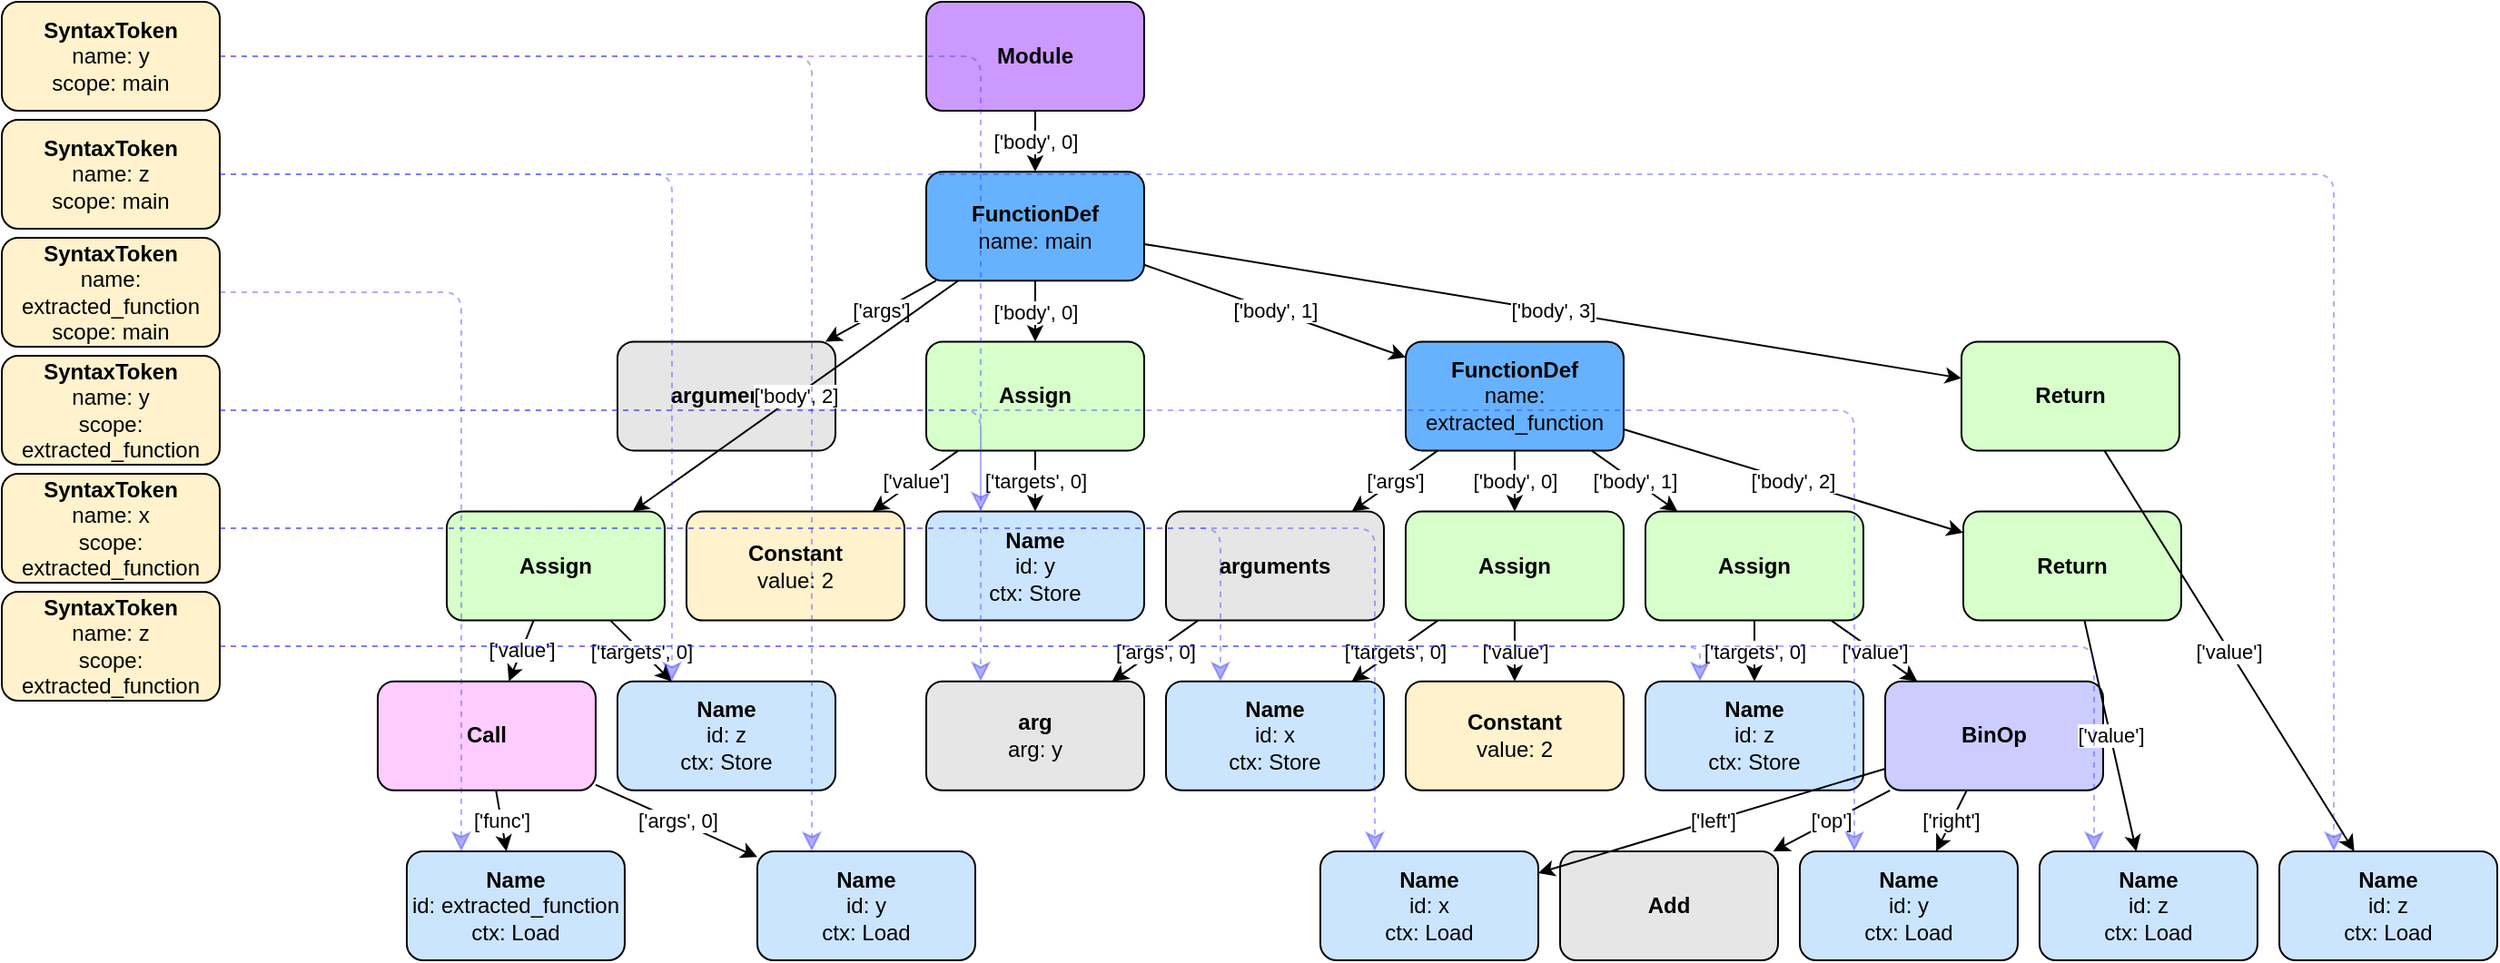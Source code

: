 <?xml version="1.0" ?>
<mxfile>
	<diagram id="RFndyrCF2-3MIdXtw8gX" name="Page-1">
		<mxGraphModel dx="422" dy="816" grid="1" gridSize="10" guides="1" tooltips="1" connect="1" arrows="1" fold="1" page="1" pageScale="1" pageWidth="850" pageHeight="1100" math="0" shadow="0">
			<root>
				<mxCell id="0"/>
				<mxCell id="1" parent="0"/>
				<mxCell id="5210194176" value="&lt;b&gt;Module&lt;/b&gt;" style="whiteSpace=wrap;html=1;rounded=1;fillColor=#CC99FF;strokeColor=#000000" parent="1" vertex="1">
					<mxGeometry x="358.98" y="0.0" width="120" height="60" as="geometry"/>
				</mxCell>
				<mxCell id="4943053296" value="&lt;b&gt;FunctionDef&lt;/b&gt;&lt;br&gt;name: main" style="whiteSpace=wrap;html=1;rounded=1;fillColor=#66B2FF;strokeColor=#000000" parent="1" vertex="1">
					<mxGeometry x="358.98" y="93.6" width="120" height="60" as="geometry"/>
				</mxCell>
				<mxCell id="5158189664" value="&lt;b&gt;arguments&lt;/b&gt;" style="whiteSpace=wrap;html=1;rounded=1;fillColor=#E6E6E6;strokeColor=#000000" parent="1" vertex="1">
					<mxGeometry x="188.98" y="187.2" width="120" height="60" as="geometry"/>
				</mxCell>
				<mxCell id="5158184672" value="&lt;b&gt;Assign&lt;/b&gt;" style="whiteSpace=wrap;html=1;rounded=1;fillColor=#D6FFC9;strokeColor=#000000" parent="1" vertex="1">
					<mxGeometry x="358.98" y="187.2" width="120" height="60" as="geometry"/>
				</mxCell>
				<mxCell id="5158184432" value="&lt;b&gt;Name&lt;/b&gt;&lt;br&gt;id: y&lt;br&gt;ctx: Store" style="whiteSpace=wrap;html=1;rounded=1;fillColor=#CCE5FF;strokeColor=#000000" parent="1" vertex="1">
					<mxGeometry x="358.98" y="280.8" width="120" height="60" as="geometry"/>
				</mxCell>
				<mxCell id="5158185344" value="&lt;b&gt;Constant&lt;/b&gt;&lt;br&gt;value: 2" style="whiteSpace=wrap;html=1;rounded=1;fillColor=#FFF2CC;strokeColor=#000000" parent="1" vertex="1">
					<mxGeometry x="226.98" y="280.8" width="120" height="60" as="geometry"/>
				</mxCell>
				<mxCell id="5211699136" value="&lt;b&gt;FunctionDef&lt;/b&gt;&lt;br&gt;name: extracted_function" style="whiteSpace=wrap;html=1;rounded=1;fillColor=#66B2FF;strokeColor=#000000" parent="1" vertex="1">
					<mxGeometry x="622.98" y="187.2" width="120" height="60" as="geometry"/>
				</mxCell>
				<mxCell id="5211699280" value="&lt;b&gt;arguments&lt;/b&gt;" style="whiteSpace=wrap;html=1;rounded=1;fillColor=#E6E6E6;strokeColor=#000000" parent="1" vertex="1">
					<mxGeometry x="490.98" y="280.8" width="120" height="60" as="geometry"/>
				</mxCell>
				<mxCell id="5211699184" value="&lt;b&gt;arg&lt;/b&gt;&lt;br&gt;arg: y" style="whiteSpace=wrap;html=1;rounded=1;fillColor=#E6E6E6;strokeColor=#000000" parent="1" vertex="1">
					<mxGeometry x="358.98" y="374.4" width="120" height="60" as="geometry"/>
				</mxCell>
				<mxCell id="5158185392" value="&lt;b&gt;Assign&lt;/b&gt;" style="whiteSpace=wrap;html=1;rounded=1;fillColor=#D6FFC9;strokeColor=#000000" parent="1" vertex="1">
					<mxGeometry x="622.98" y="280.8" width="120" height="60" as="geometry"/>
				</mxCell>
				<mxCell id="5373195120" value="&lt;b&gt;Name&lt;/b&gt;&lt;br&gt;id: x&lt;br&gt;ctx: Store" style="whiteSpace=wrap;html=1;rounded=1;fillColor=#CCE5FF;strokeColor=#000000" parent="1" vertex="1">
					<mxGeometry x="490.98" y="374.4" width="120" height="60" as="geometry"/>
				</mxCell>
				<mxCell id="5158187840" value="&lt;b&gt;Constant&lt;/b&gt;&lt;br&gt;value: 2" style="whiteSpace=wrap;html=1;rounded=1;fillColor=#FFF2CC;strokeColor=#000000" parent="1" vertex="1">
					<mxGeometry x="622.98" y="374.4" width="120" height="60" as="geometry"/>
				</mxCell>
				<mxCell id="5158183280" value="&lt;b&gt;Assign&lt;/b&gt;" style="whiteSpace=wrap;html=1;rounded=1;fillColor=#D6FFC9;strokeColor=#000000" parent="1" vertex="1">
					<mxGeometry x="754.98" y="280.8" width="120" height="60" as="geometry"/>
				</mxCell>
				<mxCell id="5373196368" value="&lt;b&gt;Name&lt;/b&gt;&lt;br&gt;id: z&lt;br&gt;ctx: Store" style="whiteSpace=wrap;html=1;rounded=1;fillColor=#CCE5FF;strokeColor=#000000" parent="1" vertex="1">
					<mxGeometry x="754.98" y="374.4" width="120" height="60" as="geometry"/>
				</mxCell>
				<mxCell id="5373194784" value="&lt;b&gt;BinOp&lt;/b&gt;" style="whiteSpace=wrap;html=1;rounded=1;fillColor=#CCCCFF;strokeColor=#000000" parent="1" vertex="1">
					<mxGeometry x="886.98" y="374.4" width="120" height="60" as="geometry"/>
				</mxCell>
				<mxCell id="5373195744" value="&lt;b&gt;Name&lt;/b&gt;&lt;br&gt;id: x&lt;br&gt;ctx: Load" style="whiteSpace=wrap;html=1;rounded=1;fillColor=#CCE5FF;strokeColor=#000000" parent="1" vertex="1">
					<mxGeometry x="575.98" y="468.0" width="120" height="60" as="geometry"/>
				</mxCell>
				<mxCell id="5373196272" value="&lt;b&gt;Add&lt;/b&gt;" style="whiteSpace=wrap;html=1;rounded=1;fillColor=#E6E6E6;strokeColor=#000000" parent="1" vertex="1">
					<mxGeometry x="707.98" y="468.0" width="120" height="60" as="geometry"/>
				</mxCell>
				<mxCell id="5373196992" value="&lt;b&gt;Name&lt;/b&gt;&lt;br&gt;id: y&lt;br&gt;ctx: Load" style="whiteSpace=wrap;html=1;rounded=1;fillColor=#CCE5FF;strokeColor=#000000" parent="1" vertex="1">
					<mxGeometry x="839.98" y="468.0" width="120" height="60" as="geometry"/>
				</mxCell>
				<mxCell id="5211698752" value="&lt;b&gt;Return&lt;/b&gt;" style="whiteSpace=wrap;html=1;rounded=1;fillColor=#D6FFC9;strokeColor=#000000" parent="1" vertex="1">
					<mxGeometry x="929.98" y="280.8" width="120" height="60" as="geometry"/>
				</mxCell>
				<mxCell id="5211698800" value="&lt;b&gt;Name&lt;/b&gt;&lt;br&gt;id: z&lt;br&gt;ctx: Load" style="whiteSpace=wrap;html=1;rounded=1;fillColor=#CCE5FF;strokeColor=#000000" parent="1" vertex="1">
					<mxGeometry x="971.98" y="468.0" width="120" height="60" as="geometry"/>
				</mxCell>
				<mxCell id="5211698656" value="&lt;b&gt;Assign&lt;/b&gt;" style="whiteSpace=wrap;html=1;rounded=1;fillColor=#D6FFC9;strokeColor=#000000" parent="1" vertex="1">
					<mxGeometry x="94.981" y="280.8" width="120" height="60" as="geometry"/>
				</mxCell>
				<mxCell id="5211698704" value="&lt;b&gt;Name&lt;/b&gt;&lt;br&gt;id: z&lt;br&gt;ctx: Store" style="whiteSpace=wrap;html=1;rounded=1;fillColor=#CCE5FF;strokeColor=#000000" parent="1" vertex="1">
					<mxGeometry x="188.98" y="374.4" width="120" height="60" as="geometry"/>
				</mxCell>
				<mxCell id="5211698896" value="&lt;b&gt;Call&lt;/b&gt;" style="whiteSpace=wrap;html=1;rounded=1;fillColor=#FFCCFF;strokeColor=#000000" parent="1" vertex="1">
					<mxGeometry x="56.981" y="374.4" width="120" height="60" as="geometry"/>
				</mxCell>
				<mxCell id="5211699088" value="&lt;b&gt;Name&lt;/b&gt;&lt;br&gt;id: extracted_function&lt;br&gt;ctx: Load" style="whiteSpace=wrap;html=1;rounded=1;fillColor=#CCE5FF;strokeColor=#000000" parent="1" vertex="1">
					<mxGeometry x="72.981" y="468.0" width="120" height="60" as="geometry"/>
				</mxCell>
				<mxCell id="5211698848" value="&lt;b&gt;Name&lt;/b&gt;&lt;br&gt;id: y&lt;br&gt;ctx: Load" style="whiteSpace=wrap;html=1;rounded=1;fillColor=#CCE5FF;strokeColor=#000000" parent="1" vertex="1">
					<mxGeometry x="265.98" y="468.0" width="120" height="60" as="geometry"/>
				</mxCell>
				<mxCell id="5158183712" value="&lt;b&gt;Return&lt;/b&gt;" style="whiteSpace=wrap;html=1;rounded=1;fillColor=#D6FFC9;strokeColor=#000000" parent="1" vertex="1">
					<mxGeometry x="928.98" y="187.2" width="120" height="60" as="geometry"/>
				</mxCell>
				<mxCell id="5373195840" value="&lt;b&gt;Name&lt;/b&gt;&lt;br&gt;id: z&lt;br&gt;ctx: Load" style="whiteSpace=wrap;html=1;rounded=1;fillColor=#CCE5FF;strokeColor=#000000" parent="1" vertex="1">
					<mxGeometry x="1104.0" y="468.0" width="120" height="60" as="geometry"/>
				</mxCell>
				<mxCell id="5210194176_4943053296" value="['body', 0]" style="endArrow=classic;html=1;strokeColor=#000000" parent="1" source="5210194176" target="4943053296" edge="1">
					<mxGeometry width="50" height="50" relative="1" as="geometry">
						<mxPoint x="400" y="440" as="sourcePoint"/>
						<mxPoint x="450" y="390" as="targetPoint"/>
					</mxGeometry>
				</mxCell>
				<mxCell id="4943053296_5158189664" value="['args']" style="endArrow=classic;html=1;strokeColor=#000000" parent="1" source="4943053296" target="5158189664" edge="1">
					<mxGeometry width="50" height="50" relative="1" as="geometry">
						<mxPoint x="400" y="440" as="sourcePoint"/>
						<mxPoint x="450" y="390" as="targetPoint"/>
					</mxGeometry>
				</mxCell>
				<mxCell id="4943053296_5158184672" value="['body', 0]" style="endArrow=classic;html=1;strokeColor=#000000" parent="1" source="4943053296" target="5158184672" edge="1">
					<mxGeometry width="50" height="50" relative="1" as="geometry">
						<mxPoint x="400" y="440" as="sourcePoint"/>
						<mxPoint x="450" y="390" as="targetPoint"/>
					</mxGeometry>
				</mxCell>
				<mxCell id="5158184672_5158184432" value="['targets', 0]" style="endArrow=classic;html=1;strokeColor=#000000" parent="1" source="5158184672" target="5158184432" edge="1">
					<mxGeometry width="50" height="50" relative="1" as="geometry">
						<mxPoint x="400" y="440" as="sourcePoint"/>
						<mxPoint x="450" y="390" as="targetPoint"/>
					</mxGeometry>
				</mxCell>
				<mxCell id="5158184672_5158185344" value="['value']" style="endArrow=classic;html=1;strokeColor=#000000" parent="1" source="5158184672" target="5158185344" edge="1">
					<mxGeometry width="50" height="50" relative="1" as="geometry">
						<mxPoint x="400" y="440" as="sourcePoint"/>
						<mxPoint x="450" y="390" as="targetPoint"/>
					</mxGeometry>
				</mxCell>
				<mxCell id="4943053296_5211699136" value="['body', 1]" style="endArrow=classic;html=1;strokeColor=#000000" parent="1" source="4943053296" target="5211699136" edge="1">
					<mxGeometry width="50" height="50" relative="1" as="geometry">
						<mxPoint x="400" y="440" as="sourcePoint"/>
						<mxPoint x="450" y="390" as="targetPoint"/>
					</mxGeometry>
				</mxCell>
				<mxCell id="5211699136_5211699280" value="['args']" style="endArrow=classic;html=1;strokeColor=#000000" parent="1" source="5211699136" target="5211699280" edge="1">
					<mxGeometry width="50" height="50" relative="1" as="geometry">
						<mxPoint x="400" y="440" as="sourcePoint"/>
						<mxPoint x="450" y="390" as="targetPoint"/>
					</mxGeometry>
				</mxCell>
				<mxCell id="5211699280_5211699184" value="['args', 0]" style="endArrow=classic;html=1;strokeColor=#000000" parent="1" source="5211699280" target="5211699184" edge="1">
					<mxGeometry width="50" height="50" relative="1" as="geometry">
						<mxPoint x="400" y="440" as="sourcePoint"/>
						<mxPoint x="450" y="390" as="targetPoint"/>
					</mxGeometry>
				</mxCell>
				<mxCell id="5211699136_5158185392" value="['body', 0]" style="endArrow=classic;html=1;strokeColor=#000000" parent="1" source="5211699136" target="5158185392" edge="1">
					<mxGeometry width="50" height="50" relative="1" as="geometry">
						<mxPoint x="400" y="440" as="sourcePoint"/>
						<mxPoint x="450" y="390" as="targetPoint"/>
					</mxGeometry>
				</mxCell>
				<mxCell id="5158185392_5373195120" value="['targets', 0]" style="endArrow=classic;html=1;strokeColor=#000000" parent="1" source="5158185392" target="5373195120" edge="1">
					<mxGeometry width="50" height="50" relative="1" as="geometry">
						<mxPoint x="400" y="440" as="sourcePoint"/>
						<mxPoint x="450" y="390" as="targetPoint"/>
					</mxGeometry>
				</mxCell>
				<mxCell id="5158185392_5158187840" value="['value']" style="endArrow=classic;html=1;strokeColor=#000000" parent="1" source="5158185392" target="5158187840" edge="1">
					<mxGeometry width="50" height="50" relative="1" as="geometry">
						<mxPoint x="400" y="440" as="sourcePoint"/>
						<mxPoint x="450" y="390" as="targetPoint"/>
					</mxGeometry>
				</mxCell>
				<mxCell id="5211699136_5158183280" value="['body', 1]" style="endArrow=classic;html=1;strokeColor=#000000" parent="1" source="5211699136" target="5158183280" edge="1">
					<mxGeometry width="50" height="50" relative="1" as="geometry">
						<mxPoint x="400" y="440" as="sourcePoint"/>
						<mxPoint x="450" y="390" as="targetPoint"/>
					</mxGeometry>
				</mxCell>
				<mxCell id="5158183280_5373196368" value="['targets', 0]" style="endArrow=classic;html=1;strokeColor=#000000" parent="1" source="5158183280" target="5373196368" edge="1">
					<mxGeometry width="50" height="50" relative="1" as="geometry">
						<mxPoint x="400" y="440" as="sourcePoint"/>
						<mxPoint x="450" y="390" as="targetPoint"/>
					</mxGeometry>
				</mxCell>
				<mxCell id="5158183280_5373194784" value="['value']" style="endArrow=classic;html=1;strokeColor=#000000" parent="1" source="5158183280" target="5373194784" edge="1">
					<mxGeometry width="50" height="50" relative="1" as="geometry">
						<mxPoint x="400" y="440" as="sourcePoint"/>
						<mxPoint x="450" y="390" as="targetPoint"/>
					</mxGeometry>
				</mxCell>
				<mxCell id="5373194784_5373195744" value="['left']" style="endArrow=classic;html=1;strokeColor=#000000" parent="1" source="5373194784" target="5373195744" edge="1">
					<mxGeometry width="50" height="50" relative="1" as="geometry">
						<mxPoint x="400" y="440" as="sourcePoint"/>
						<mxPoint x="450" y="390" as="targetPoint"/>
					</mxGeometry>
				</mxCell>
				<mxCell id="5373194784_5373196272" value="['op']" style="endArrow=classic;html=1;strokeColor=#000000" parent="1" source="5373194784" target="5373196272" edge="1">
					<mxGeometry width="50" height="50" relative="1" as="geometry">
						<mxPoint x="400" y="440" as="sourcePoint"/>
						<mxPoint x="450" y="390" as="targetPoint"/>
					</mxGeometry>
				</mxCell>
				<mxCell id="5373194784_5373196992" value="['right']" style="endArrow=classic;html=1;strokeColor=#000000" parent="1" source="5373194784" target="5373196992" edge="1">
					<mxGeometry width="50" height="50" relative="1" as="geometry">
						<mxPoint x="400" y="440" as="sourcePoint"/>
						<mxPoint x="450" y="390" as="targetPoint"/>
					</mxGeometry>
				</mxCell>
				<mxCell id="5211699136_5211698752" value="['body', 2]" style="endArrow=classic;html=1;strokeColor=#000000" parent="1" source="5211699136" target="5211698752" edge="1">
					<mxGeometry width="50" height="50" relative="1" as="geometry">
						<mxPoint x="400" y="440" as="sourcePoint"/>
						<mxPoint x="450" y="390" as="targetPoint"/>
					</mxGeometry>
				</mxCell>
				<mxCell id="5211698752_5211698800" value="['value']" style="endArrow=classic;html=1;strokeColor=#000000" parent="1" source="5211698752" target="5211698800" edge="1">
					<mxGeometry width="50" height="50" relative="1" as="geometry">
						<mxPoint x="400" y="440" as="sourcePoint"/>
						<mxPoint x="450" y="390" as="targetPoint"/>
					</mxGeometry>
				</mxCell>
				<mxCell id="4943053296_5211698656" value="['body', 2]" style="endArrow=classic;html=1;strokeColor=#000000" parent="1" source="4943053296" target="5211698656" edge="1">
					<mxGeometry width="50" height="50" relative="1" as="geometry">
						<mxPoint x="400" y="440" as="sourcePoint"/>
						<mxPoint x="450" y="390" as="targetPoint"/>
					</mxGeometry>
				</mxCell>
				<mxCell id="5211698656_5211698704" value="['targets', 0]" style="endArrow=classic;html=1;strokeColor=#000000" parent="1" source="5211698656" target="5211698704" edge="1">
					<mxGeometry width="50" height="50" relative="1" as="geometry">
						<mxPoint x="400" y="440" as="sourcePoint"/>
						<mxPoint x="450" y="390" as="targetPoint"/>
					</mxGeometry>
				</mxCell>
				<mxCell id="5211698656_5211698896" value="['value']" style="endArrow=classic;html=1;strokeColor=#000000" parent="1" source="5211698656" target="5211698896" edge="1">
					<mxGeometry width="50" height="50" relative="1" as="geometry">
						<mxPoint x="400" y="440" as="sourcePoint"/>
						<mxPoint x="450" y="390" as="targetPoint"/>
					</mxGeometry>
				</mxCell>
				<mxCell id="5211698896_5211699088" value="['func']" style="endArrow=classic;html=1;strokeColor=#000000" parent="1" source="5211698896" target="5211699088" edge="1">
					<mxGeometry width="50" height="50" relative="1" as="geometry">
						<mxPoint x="400" y="440" as="sourcePoint"/>
						<mxPoint x="450" y="390" as="targetPoint"/>
					</mxGeometry>
				</mxCell>
				<mxCell id="5211698896_5211698848" value="['args', 0]" style="endArrow=classic;html=1;strokeColor=#000000" parent="1" source="5211698896" target="5211698848" edge="1">
					<mxGeometry width="50" height="50" relative="1" as="geometry">
						<mxPoint x="400" y="440" as="sourcePoint"/>
						<mxPoint x="450" y="390" as="targetPoint"/>
					</mxGeometry>
				</mxCell>
				<mxCell id="4943053296_5158183712" value="['body', 3]" style="endArrow=classic;html=1;strokeColor=#000000" parent="1" source="4943053296" target="5158183712" edge="1">
					<mxGeometry width="50" height="50" relative="1" as="geometry">
						<mxPoint x="400" y="440" as="sourcePoint"/>
						<mxPoint x="450" y="390" as="targetPoint"/>
					</mxGeometry>
				</mxCell>
				<mxCell id="5158183712_5373195840" value="['value']" style="endArrow=classic;html=1;strokeColor=#000000" parent="1" source="5158183712" target="5373195840" edge="1">
					<mxGeometry width="50" height="50" relative="1" as="geometry">
						<mxPoint x="400" y="440" as="sourcePoint"/>
						<mxPoint x="450" y="390" as="targetPoint"/>
					</mxGeometry>
				</mxCell>
				<mxCell id="stx_y_4943053296" value="&lt;b&gt;SyntaxToken&lt;/b&gt;&lt;br&gt;name: y&lt;br&gt;scope: main" style="whiteSpace=wrap;html=1;rounded=1;fillColor=#FFF2CC;strokeColor=#000000" parent="1" vertex="1">
					<mxGeometry x="-150" y="0.0" width="120" height="60" as="geometry"/>
				</mxCell>
				<mxCell id="stx_z_4943053296" value="&lt;b&gt;SyntaxToken&lt;/b&gt;&lt;br&gt;name: z&lt;br&gt;scope: main" style="whiteSpace=wrap;html=1;rounded=1;fillColor=#FFF2CC;strokeColor=#000000" parent="1" vertex="1">
					<mxGeometry x="-150" y="65.0" width="120" height="60" as="geometry"/>
				</mxCell>
				<mxCell id="stx_extracted_function_4943053296" value="&lt;b&gt;SyntaxToken&lt;/b&gt;&lt;br&gt;name: extracted_function&lt;br&gt;scope: main" style="whiteSpace=wrap;html=1;rounded=1;fillColor=#FFF2CC;strokeColor=#000000" parent="1" vertex="1">
					<mxGeometry x="-150" y="130.0" width="120" height="60" as="geometry"/>
				</mxCell>
				<mxCell id="stx_y_5211699136" value="&lt;b&gt;SyntaxToken&lt;/b&gt;&lt;br&gt;name: y&lt;br&gt;scope: extracted_function" style="whiteSpace=wrap;html=1;rounded=1;fillColor=#FFF2CC;strokeColor=#000000" parent="1" vertex="1">
					<mxGeometry x="-150" y="195.0" width="120" height="60" as="geometry"/>
				</mxCell>
				<mxCell id="stx_x_5211699136" value="&lt;b&gt;SyntaxToken&lt;/b&gt;&lt;br&gt;name: x&lt;br&gt;scope: extracted_function" style="whiteSpace=wrap;html=1;rounded=1;fillColor=#FFF2CC;strokeColor=#000000" parent="1" vertex="1">
					<mxGeometry x="-150" y="260.0" width="120" height="60" as="geometry"/>
				</mxCell>
				<mxCell id="stx_z_5211699136" value="&lt;b&gt;SyntaxToken&lt;/b&gt;&lt;br&gt;name: z&lt;br&gt;scope: extracted_function" style="whiteSpace=wrap;html=1;rounded=1;fillColor=#FFF2CC;strokeColor=#000000" parent="1" vertex="1">
					<mxGeometry x="-150" y="325.0" width="120" height="60" as="geometry"/>
				</mxCell>
				<mxCell id="stx_y_4943053296_5158184432" value="" style="edgeStyle=segmentEdgeStyle;endArrow=classic;html=1;rounded=1;endSize=8;startSize=8;entryX=0.25;entryY=0;entryDx=0;entryDy=0;opacity=40;shadow=0;dashed=1;jumpSize=6;strokeColor=#3333FF" parent="1" source="stx_y_4943053296" target="5158184432" edge="1">
					<mxGeometry width="50" height="50" relative="1" as="geometry">
						<mxPoint x="400" y="440" as="sourcePoint"/>
						<mxPoint x="450" y="390" as="targetPoint"/>
					</mxGeometry>
				</mxCell>
				<mxCell id="stx_y_4943053296_5211698848" value="" style="edgeStyle=segmentEdgeStyle;endArrow=classic;html=1;rounded=1;endSize=8;startSize=8;entryX=0.25;entryY=0;entryDx=0;entryDy=0;opacity=40;shadow=0;dashed=1;jumpSize=6;strokeColor=#3333FF" parent="1" source="stx_y_4943053296" target="5211698848" edge="1">
					<mxGeometry width="50" height="50" relative="1" as="geometry">
						<mxPoint x="400" y="440" as="sourcePoint"/>
						<mxPoint x="450" y="390" as="targetPoint"/>
					</mxGeometry>
				</mxCell>
				<mxCell id="stx_z_4943053296_5211698704" value="" style="edgeStyle=segmentEdgeStyle;endArrow=classic;html=1;rounded=1;endSize=8;startSize=8;entryX=0.25;entryY=0;entryDx=0;entryDy=0;opacity=40;shadow=0;dashed=1;jumpSize=6;strokeColor=#3333FF" parent="1" source="stx_z_4943053296" target="5211698704" edge="1">
					<mxGeometry width="50" height="50" relative="1" as="geometry">
						<mxPoint x="400" y="440" as="sourcePoint"/>
						<mxPoint x="450" y="390" as="targetPoint"/>
					</mxGeometry>
				</mxCell>
				<mxCell id="stx_z_4943053296_5373195840" value="" style="edgeStyle=segmentEdgeStyle;endArrow=classic;html=1;rounded=1;endSize=8;startSize=8;entryX=0.25;entryY=0;entryDx=0;entryDy=0;opacity=40;shadow=0;dashed=1;jumpSize=6;strokeColor=#3333FF" parent="1" source="stx_z_4943053296" target="5373195840" edge="1">
					<mxGeometry width="50" height="50" relative="1" as="geometry">
						<mxPoint x="400" y="440" as="sourcePoint"/>
						<mxPoint x="450" y="390" as="targetPoint"/>
					</mxGeometry>
				</mxCell>
				<mxCell id="stx_extracted_function_4943053296_5211699088" value="" style="edgeStyle=segmentEdgeStyle;endArrow=classic;html=1;rounded=1;endSize=8;startSize=8;entryX=0.25;entryY=0;entryDx=0;entryDy=0;opacity=40;shadow=0;dashed=1;jumpSize=6;strokeColor=#3333FF" parent="1" source="stx_extracted_function_4943053296" target="5211699088" edge="1">
					<mxGeometry width="50" height="50" relative="1" as="geometry">
						<mxPoint x="400" y="440" as="sourcePoint"/>
						<mxPoint x="450" y="390" as="targetPoint"/>
					</mxGeometry>
				</mxCell>
				<mxCell id="stx_y_5211699136_5211699184" value="" style="edgeStyle=segmentEdgeStyle;endArrow=classic;html=1;rounded=1;endSize=8;startSize=8;entryX=0.25;entryY=0;entryDx=0;entryDy=0;opacity=40;shadow=0;dashed=1;jumpSize=6;strokeColor=#3333FF" parent="1" source="stx_y_5211699136" target="5211699184" edge="1">
					<mxGeometry width="50" height="50" relative="1" as="geometry">
						<mxPoint x="400" y="440" as="sourcePoint"/>
						<mxPoint x="450" y="390" as="targetPoint"/>
					</mxGeometry>
				</mxCell>
				<mxCell id="stx_y_5211699136_5373196992" value="" style="edgeStyle=segmentEdgeStyle;endArrow=classic;html=1;rounded=1;endSize=8;startSize=8;entryX=0.25;entryY=0;entryDx=0;entryDy=0;opacity=40;shadow=0;dashed=1;jumpSize=6;strokeColor=#3333FF" parent="1" source="stx_y_5211699136" target="5373196992" edge="1">
					<mxGeometry width="50" height="50" relative="1" as="geometry">
						<mxPoint x="400" y="440" as="sourcePoint"/>
						<mxPoint x="450" y="390" as="targetPoint"/>
					</mxGeometry>
				</mxCell>
				<mxCell id="stx_x_5211699136_5373195120" value="" style="edgeStyle=segmentEdgeStyle;endArrow=classic;html=1;rounded=1;endSize=8;startSize=8;entryX=0.25;entryY=0;entryDx=0;entryDy=0;opacity=40;shadow=0;dashed=1;jumpSize=6;strokeColor=#3333FF" parent="1" source="stx_x_5211699136" target="5373195120" edge="1">
					<mxGeometry width="50" height="50" relative="1" as="geometry">
						<mxPoint x="400" y="440" as="sourcePoint"/>
						<mxPoint x="450" y="390" as="targetPoint"/>
					</mxGeometry>
				</mxCell>
				<mxCell id="stx_x_5211699136_5373195744" value="" style="edgeStyle=segmentEdgeStyle;endArrow=classic;html=1;rounded=1;endSize=8;startSize=8;entryX=0.25;entryY=0;entryDx=0;entryDy=0;opacity=40;shadow=0;dashed=1;jumpSize=6;strokeColor=#3333FF" parent="1" source="stx_x_5211699136" target="5373195744" edge="1">
					<mxGeometry width="50" height="50" relative="1" as="geometry">
						<mxPoint x="400" y="440" as="sourcePoint"/>
						<mxPoint x="450" y="390" as="targetPoint"/>
					</mxGeometry>
				</mxCell>
				<mxCell id="stx_z_5211699136_5373196368" value="" style="edgeStyle=segmentEdgeStyle;endArrow=classic;html=1;rounded=1;endSize=8;startSize=8;entryX=0.25;entryY=0;entryDx=0;entryDy=0;opacity=40;shadow=0;dashed=1;jumpSize=6;strokeColor=#3333FF" parent="1" source="stx_z_5211699136" target="5373196368" edge="1">
					<mxGeometry width="50" height="50" relative="1" as="geometry">
						<mxPoint x="400" y="440" as="sourcePoint"/>
						<mxPoint x="450" y="390" as="targetPoint"/>
					</mxGeometry>
				</mxCell>
				<mxCell id="stx_z_5211699136_5211698800" value="" style="edgeStyle=segmentEdgeStyle;endArrow=classic;html=1;rounded=1;endSize=8;startSize=8;entryX=0.25;entryY=0;entryDx=0;entryDy=0;opacity=40;shadow=0;dashed=1;jumpSize=6;strokeColor=#3333FF" parent="1" source="stx_z_5211699136" target="5211698800" edge="1">
					<mxGeometry width="50" height="50" relative="1" as="geometry">
						<mxPoint x="400" y="440" as="sourcePoint"/>
						<mxPoint x="450" y="390" as="targetPoint"/>
					</mxGeometry>
				</mxCell>
			</root>
		</mxGraphModel>
	</diagram>
</mxfile>
